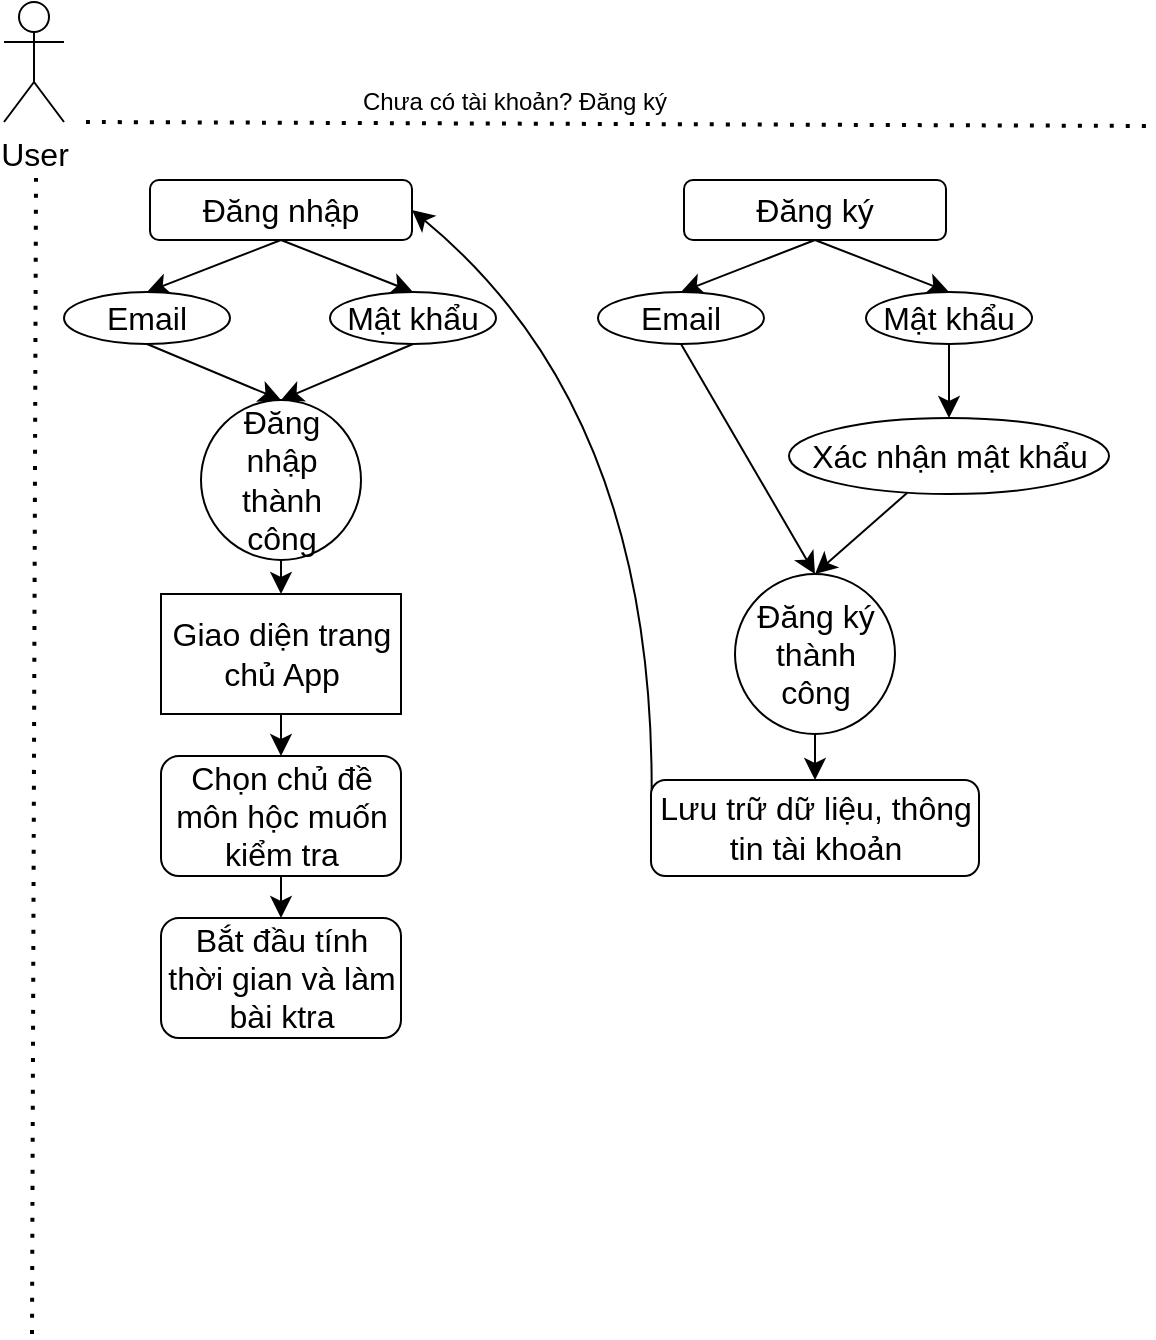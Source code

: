 <mxfile version="22.1.7" type="github">
  <diagram name="Page-1" id="UsD2tdXxrjtJY4Dk9u5Q">
    <mxGraphModel dx="295" dy="790" grid="0" gridSize="10" guides="1" tooltips="1" connect="1" arrows="1" fold="1" page="0" pageScale="1" pageWidth="850" pageHeight="1100" math="0" shadow="0">
      <root>
        <mxCell id="0" />
        <mxCell id="1" parent="0" />
        <mxCell id="0XpzgoV9gYSaIJxvjMoS-2" value="User&lt;br&gt;" style="shape=umlActor;verticalLabelPosition=bottom;verticalAlign=top;html=1;outlineConnect=0;fontSize=16;" vertex="1" parent="1">
          <mxGeometry x="502" y="-148" width="30" height="60" as="geometry" />
        </mxCell>
        <mxCell id="0XpzgoV9gYSaIJxvjMoS-31" value="" style="endArrow=none;dashed=1;html=1;dashPattern=1 3;strokeWidth=2;rounded=0;fontSize=12;startSize=8;endSize=8;curved=1;" edge="1" parent="1">
          <mxGeometry width="50" height="50" relative="1" as="geometry">
            <mxPoint x="543" y="-88" as="sourcePoint" />
            <mxPoint x="1076" y="-86" as="targetPoint" />
          </mxGeometry>
        </mxCell>
        <mxCell id="0XpzgoV9gYSaIJxvjMoS-32" value="" style="endArrow=none;dashed=1;html=1;dashPattern=1 3;strokeWidth=2;rounded=0;fontSize=12;startSize=8;endSize=8;curved=1;" edge="1" parent="1">
          <mxGeometry width="50" height="50" relative="1" as="geometry">
            <mxPoint x="518" y="-60" as="sourcePoint" />
            <mxPoint x="516" y="519" as="targetPoint" />
          </mxGeometry>
        </mxCell>
        <mxCell id="0XpzgoV9gYSaIJxvjMoS-55" style="edgeStyle=none;curved=1;rounded=0;orthogonalLoop=1;jettySize=auto;html=1;exitX=0.5;exitY=1;exitDx=0;exitDy=0;entryX=0.5;entryY=0;entryDx=0;entryDy=0;fontSize=12;startSize=8;endSize=8;" edge="1" parent="1" source="0XpzgoV9gYSaIJxvjMoS-33" target="0XpzgoV9gYSaIJxvjMoS-52">
          <mxGeometry relative="1" as="geometry" />
        </mxCell>
        <mxCell id="0XpzgoV9gYSaIJxvjMoS-56" style="edgeStyle=none;curved=1;rounded=0;orthogonalLoop=1;jettySize=auto;html=1;exitX=0.5;exitY=1;exitDx=0;exitDy=0;entryX=0.5;entryY=0;entryDx=0;entryDy=0;fontSize=12;startSize=8;endSize=8;" edge="1" parent="1" source="0XpzgoV9gYSaIJxvjMoS-33" target="0XpzgoV9gYSaIJxvjMoS-53">
          <mxGeometry relative="1" as="geometry" />
        </mxCell>
        <mxCell id="0XpzgoV9gYSaIJxvjMoS-33" value="Đăng nhập" style="rounded=1;whiteSpace=wrap;html=1;fontSize=16;" vertex="1" parent="1">
          <mxGeometry x="575" y="-59" width="131" height="30" as="geometry" />
        </mxCell>
        <mxCell id="0XpzgoV9gYSaIJxvjMoS-34" value="&lt;font style=&quot;font-size: 12px;&quot;&gt;Chưa có tài khoản? Đăng ký&lt;/font&gt;" style="text;html=1;align=center;verticalAlign=middle;resizable=0;points=[];autosize=1;strokeColor=none;fillColor=none;fontSize=16;" vertex="1" parent="1">
          <mxGeometry x="672" y="-116" width="170" height="31" as="geometry" />
        </mxCell>
        <mxCell id="0XpzgoV9gYSaIJxvjMoS-39" style="edgeStyle=none;curved=1;rounded=0;orthogonalLoop=1;jettySize=auto;html=1;entryX=0.5;entryY=0;entryDx=0;entryDy=0;fontSize=12;startSize=8;endSize=8;exitX=0.5;exitY=1;exitDx=0;exitDy=0;" edge="1" parent="1" source="0XpzgoV9gYSaIJxvjMoS-35" target="0XpzgoV9gYSaIJxvjMoS-36">
          <mxGeometry relative="1" as="geometry">
            <mxPoint x="908" y="-3" as="sourcePoint" />
          </mxGeometry>
        </mxCell>
        <mxCell id="0XpzgoV9gYSaIJxvjMoS-40" style="edgeStyle=none;curved=1;rounded=0;orthogonalLoop=1;jettySize=auto;html=1;exitX=0.5;exitY=1;exitDx=0;exitDy=0;entryX=0.5;entryY=0;entryDx=0;entryDy=0;fontSize=12;startSize=8;endSize=8;" edge="1" parent="1" source="0XpzgoV9gYSaIJxvjMoS-35" target="0XpzgoV9gYSaIJxvjMoS-37">
          <mxGeometry relative="1" as="geometry" />
        </mxCell>
        <mxCell id="0XpzgoV9gYSaIJxvjMoS-35" value="Đăng ký" style="rounded=1;whiteSpace=wrap;html=1;fontSize=16;" vertex="1" parent="1">
          <mxGeometry x="842" y="-59" width="131" height="30" as="geometry" />
        </mxCell>
        <mxCell id="0XpzgoV9gYSaIJxvjMoS-45" style="edgeStyle=none;curved=1;rounded=0;orthogonalLoop=1;jettySize=auto;html=1;exitX=0.5;exitY=1;exitDx=0;exitDy=0;entryX=0.5;entryY=0;entryDx=0;entryDy=0;fontSize=12;startSize=8;endSize=8;" edge="1" parent="1" source="0XpzgoV9gYSaIJxvjMoS-36" target="0XpzgoV9gYSaIJxvjMoS-43">
          <mxGeometry relative="1" as="geometry" />
        </mxCell>
        <mxCell id="0XpzgoV9gYSaIJxvjMoS-36" value="Email" style="ellipse;whiteSpace=wrap;html=1;fontSize=16;" vertex="1" parent="1">
          <mxGeometry x="799" y="-3" width="83" height="26" as="geometry" />
        </mxCell>
        <mxCell id="0XpzgoV9gYSaIJxvjMoS-42" style="edgeStyle=none;curved=1;rounded=0;orthogonalLoop=1;jettySize=auto;html=1;exitX=0.5;exitY=1;exitDx=0;exitDy=0;entryX=0.5;entryY=0;entryDx=0;entryDy=0;fontSize=12;startSize=8;endSize=8;" edge="1" parent="1" source="0XpzgoV9gYSaIJxvjMoS-37" target="0XpzgoV9gYSaIJxvjMoS-41">
          <mxGeometry relative="1" as="geometry" />
        </mxCell>
        <mxCell id="0XpzgoV9gYSaIJxvjMoS-37" value="Mật khẩu" style="ellipse;whiteSpace=wrap;html=1;fontSize=16;" vertex="1" parent="1">
          <mxGeometry x="933" y="-3" width="83" height="26" as="geometry" />
        </mxCell>
        <mxCell id="0XpzgoV9gYSaIJxvjMoS-44" value="" style="edgeStyle=none;curved=1;rounded=0;orthogonalLoop=1;jettySize=auto;html=1;fontSize=12;startSize=8;endSize=8;entryX=0.5;entryY=0;entryDx=0;entryDy=0;" edge="1" parent="1" source="0XpzgoV9gYSaIJxvjMoS-41" target="0XpzgoV9gYSaIJxvjMoS-43">
          <mxGeometry relative="1" as="geometry">
            <mxPoint x="908" y="135" as="targetPoint" />
          </mxGeometry>
        </mxCell>
        <mxCell id="0XpzgoV9gYSaIJxvjMoS-41" value="Xác nhận mật khẩu" style="ellipse;whiteSpace=wrap;html=1;fontSize=16;" vertex="1" parent="1">
          <mxGeometry x="894.5" y="60" width="160" height="38" as="geometry" />
        </mxCell>
        <mxCell id="0XpzgoV9gYSaIJxvjMoS-47" style="edgeStyle=none;curved=1;rounded=0;orthogonalLoop=1;jettySize=auto;html=1;entryX=0.5;entryY=0;entryDx=0;entryDy=0;fontSize=12;startSize=8;endSize=8;" edge="1" parent="1" source="0XpzgoV9gYSaIJxvjMoS-43" target="0XpzgoV9gYSaIJxvjMoS-46">
          <mxGeometry relative="1" as="geometry" />
        </mxCell>
        <mxCell id="0XpzgoV9gYSaIJxvjMoS-43" value="Đăng ký thành công" style="ellipse;whiteSpace=wrap;html=1;fontSize=16;" vertex="1" parent="1">
          <mxGeometry x="867.5" y="138" width="80" height="80" as="geometry" />
        </mxCell>
        <mxCell id="0XpzgoV9gYSaIJxvjMoS-54" style="edgeStyle=none;curved=1;rounded=0;orthogonalLoop=1;jettySize=auto;html=1;exitX=0;exitY=0.5;exitDx=0;exitDy=0;entryX=1;entryY=0.5;entryDx=0;entryDy=0;fontSize=12;startSize=8;endSize=8;" edge="1" parent="1" source="0XpzgoV9gYSaIJxvjMoS-46" target="0XpzgoV9gYSaIJxvjMoS-33">
          <mxGeometry relative="1" as="geometry">
            <Array as="points">
              <mxPoint x="832" y="60" />
            </Array>
          </mxGeometry>
        </mxCell>
        <mxCell id="0XpzgoV9gYSaIJxvjMoS-46" value="Lưu trữ dữ liệu, thông tin tài khoản" style="rounded=1;whiteSpace=wrap;html=1;fontSize=16;" vertex="1" parent="1">
          <mxGeometry x="825.5" y="241" width="164" height="48" as="geometry" />
        </mxCell>
        <mxCell id="0XpzgoV9gYSaIJxvjMoS-58" style="edgeStyle=none;curved=1;rounded=0;orthogonalLoop=1;jettySize=auto;html=1;exitX=0.5;exitY=1;exitDx=0;exitDy=0;entryX=0.5;entryY=0;entryDx=0;entryDy=0;fontSize=12;startSize=8;endSize=8;" edge="1" parent="1" source="0XpzgoV9gYSaIJxvjMoS-52" target="0XpzgoV9gYSaIJxvjMoS-57">
          <mxGeometry relative="1" as="geometry" />
        </mxCell>
        <mxCell id="0XpzgoV9gYSaIJxvjMoS-52" value="Email" style="ellipse;whiteSpace=wrap;html=1;fontSize=16;" vertex="1" parent="1">
          <mxGeometry x="532" y="-3" width="83" height="26" as="geometry" />
        </mxCell>
        <mxCell id="0XpzgoV9gYSaIJxvjMoS-59" style="edgeStyle=none;curved=1;rounded=0;orthogonalLoop=1;jettySize=auto;html=1;exitX=0.5;exitY=1;exitDx=0;exitDy=0;entryX=0.5;entryY=0;entryDx=0;entryDy=0;fontSize=12;startSize=8;endSize=8;" edge="1" parent="1" source="0XpzgoV9gYSaIJxvjMoS-53" target="0XpzgoV9gYSaIJxvjMoS-57">
          <mxGeometry relative="1" as="geometry" />
        </mxCell>
        <mxCell id="0XpzgoV9gYSaIJxvjMoS-53" value="Mật khẩu" style="ellipse;whiteSpace=wrap;html=1;fontSize=16;" vertex="1" parent="1">
          <mxGeometry x="665" y="-3" width="83" height="26" as="geometry" />
        </mxCell>
        <mxCell id="0XpzgoV9gYSaIJxvjMoS-63" style="edgeStyle=none;curved=1;rounded=0;orthogonalLoop=1;jettySize=auto;html=1;exitX=0.5;exitY=1;exitDx=0;exitDy=0;entryX=0.5;entryY=0;entryDx=0;entryDy=0;fontSize=12;startSize=8;endSize=8;" edge="1" parent="1" source="0XpzgoV9gYSaIJxvjMoS-57" target="0XpzgoV9gYSaIJxvjMoS-61">
          <mxGeometry relative="1" as="geometry" />
        </mxCell>
        <mxCell id="0XpzgoV9gYSaIJxvjMoS-57" value="Đăng nhập thành công" style="ellipse;whiteSpace=wrap;html=1;aspect=fixed;fontSize=16;" vertex="1" parent="1">
          <mxGeometry x="600.5" y="51" width="80" height="80" as="geometry" />
        </mxCell>
        <mxCell id="0XpzgoV9gYSaIJxvjMoS-65" style="edgeStyle=none;curved=1;rounded=0;orthogonalLoop=1;jettySize=auto;html=1;exitX=0.5;exitY=1;exitDx=0;exitDy=0;entryX=0.5;entryY=0;entryDx=0;entryDy=0;fontSize=12;startSize=8;endSize=8;" edge="1" parent="1" source="0XpzgoV9gYSaIJxvjMoS-61" target="0XpzgoV9gYSaIJxvjMoS-64">
          <mxGeometry relative="1" as="geometry" />
        </mxCell>
        <mxCell id="0XpzgoV9gYSaIJxvjMoS-61" value="Giao diện trang chủ App" style="rounded=0;whiteSpace=wrap;html=1;fontSize=16;" vertex="1" parent="1">
          <mxGeometry x="580.5" y="148" width="120" height="60" as="geometry" />
        </mxCell>
        <mxCell id="0XpzgoV9gYSaIJxvjMoS-67" style="edgeStyle=none;curved=1;rounded=0;orthogonalLoop=1;jettySize=auto;html=1;exitX=0.5;exitY=1;exitDx=0;exitDy=0;entryX=0.5;entryY=0;entryDx=0;entryDy=0;fontSize=12;startSize=8;endSize=8;" edge="1" parent="1" source="0XpzgoV9gYSaIJxvjMoS-64" target="0XpzgoV9gYSaIJxvjMoS-66">
          <mxGeometry relative="1" as="geometry" />
        </mxCell>
        <mxCell id="0XpzgoV9gYSaIJxvjMoS-64" value="Chọn chủ đề môn hộc muốn kiểm tra" style="rounded=1;whiteSpace=wrap;html=1;fontSize=16;" vertex="1" parent="1">
          <mxGeometry x="580.5" y="229" width="120" height="60" as="geometry" />
        </mxCell>
        <mxCell id="0XpzgoV9gYSaIJxvjMoS-66" value="Bắt đầu tính thời gian và làm bài ktra" style="rounded=1;whiteSpace=wrap;html=1;fontSize=16;" vertex="1" parent="1">
          <mxGeometry x="580.5" y="310" width="120" height="60" as="geometry" />
        </mxCell>
      </root>
    </mxGraphModel>
  </diagram>
</mxfile>
